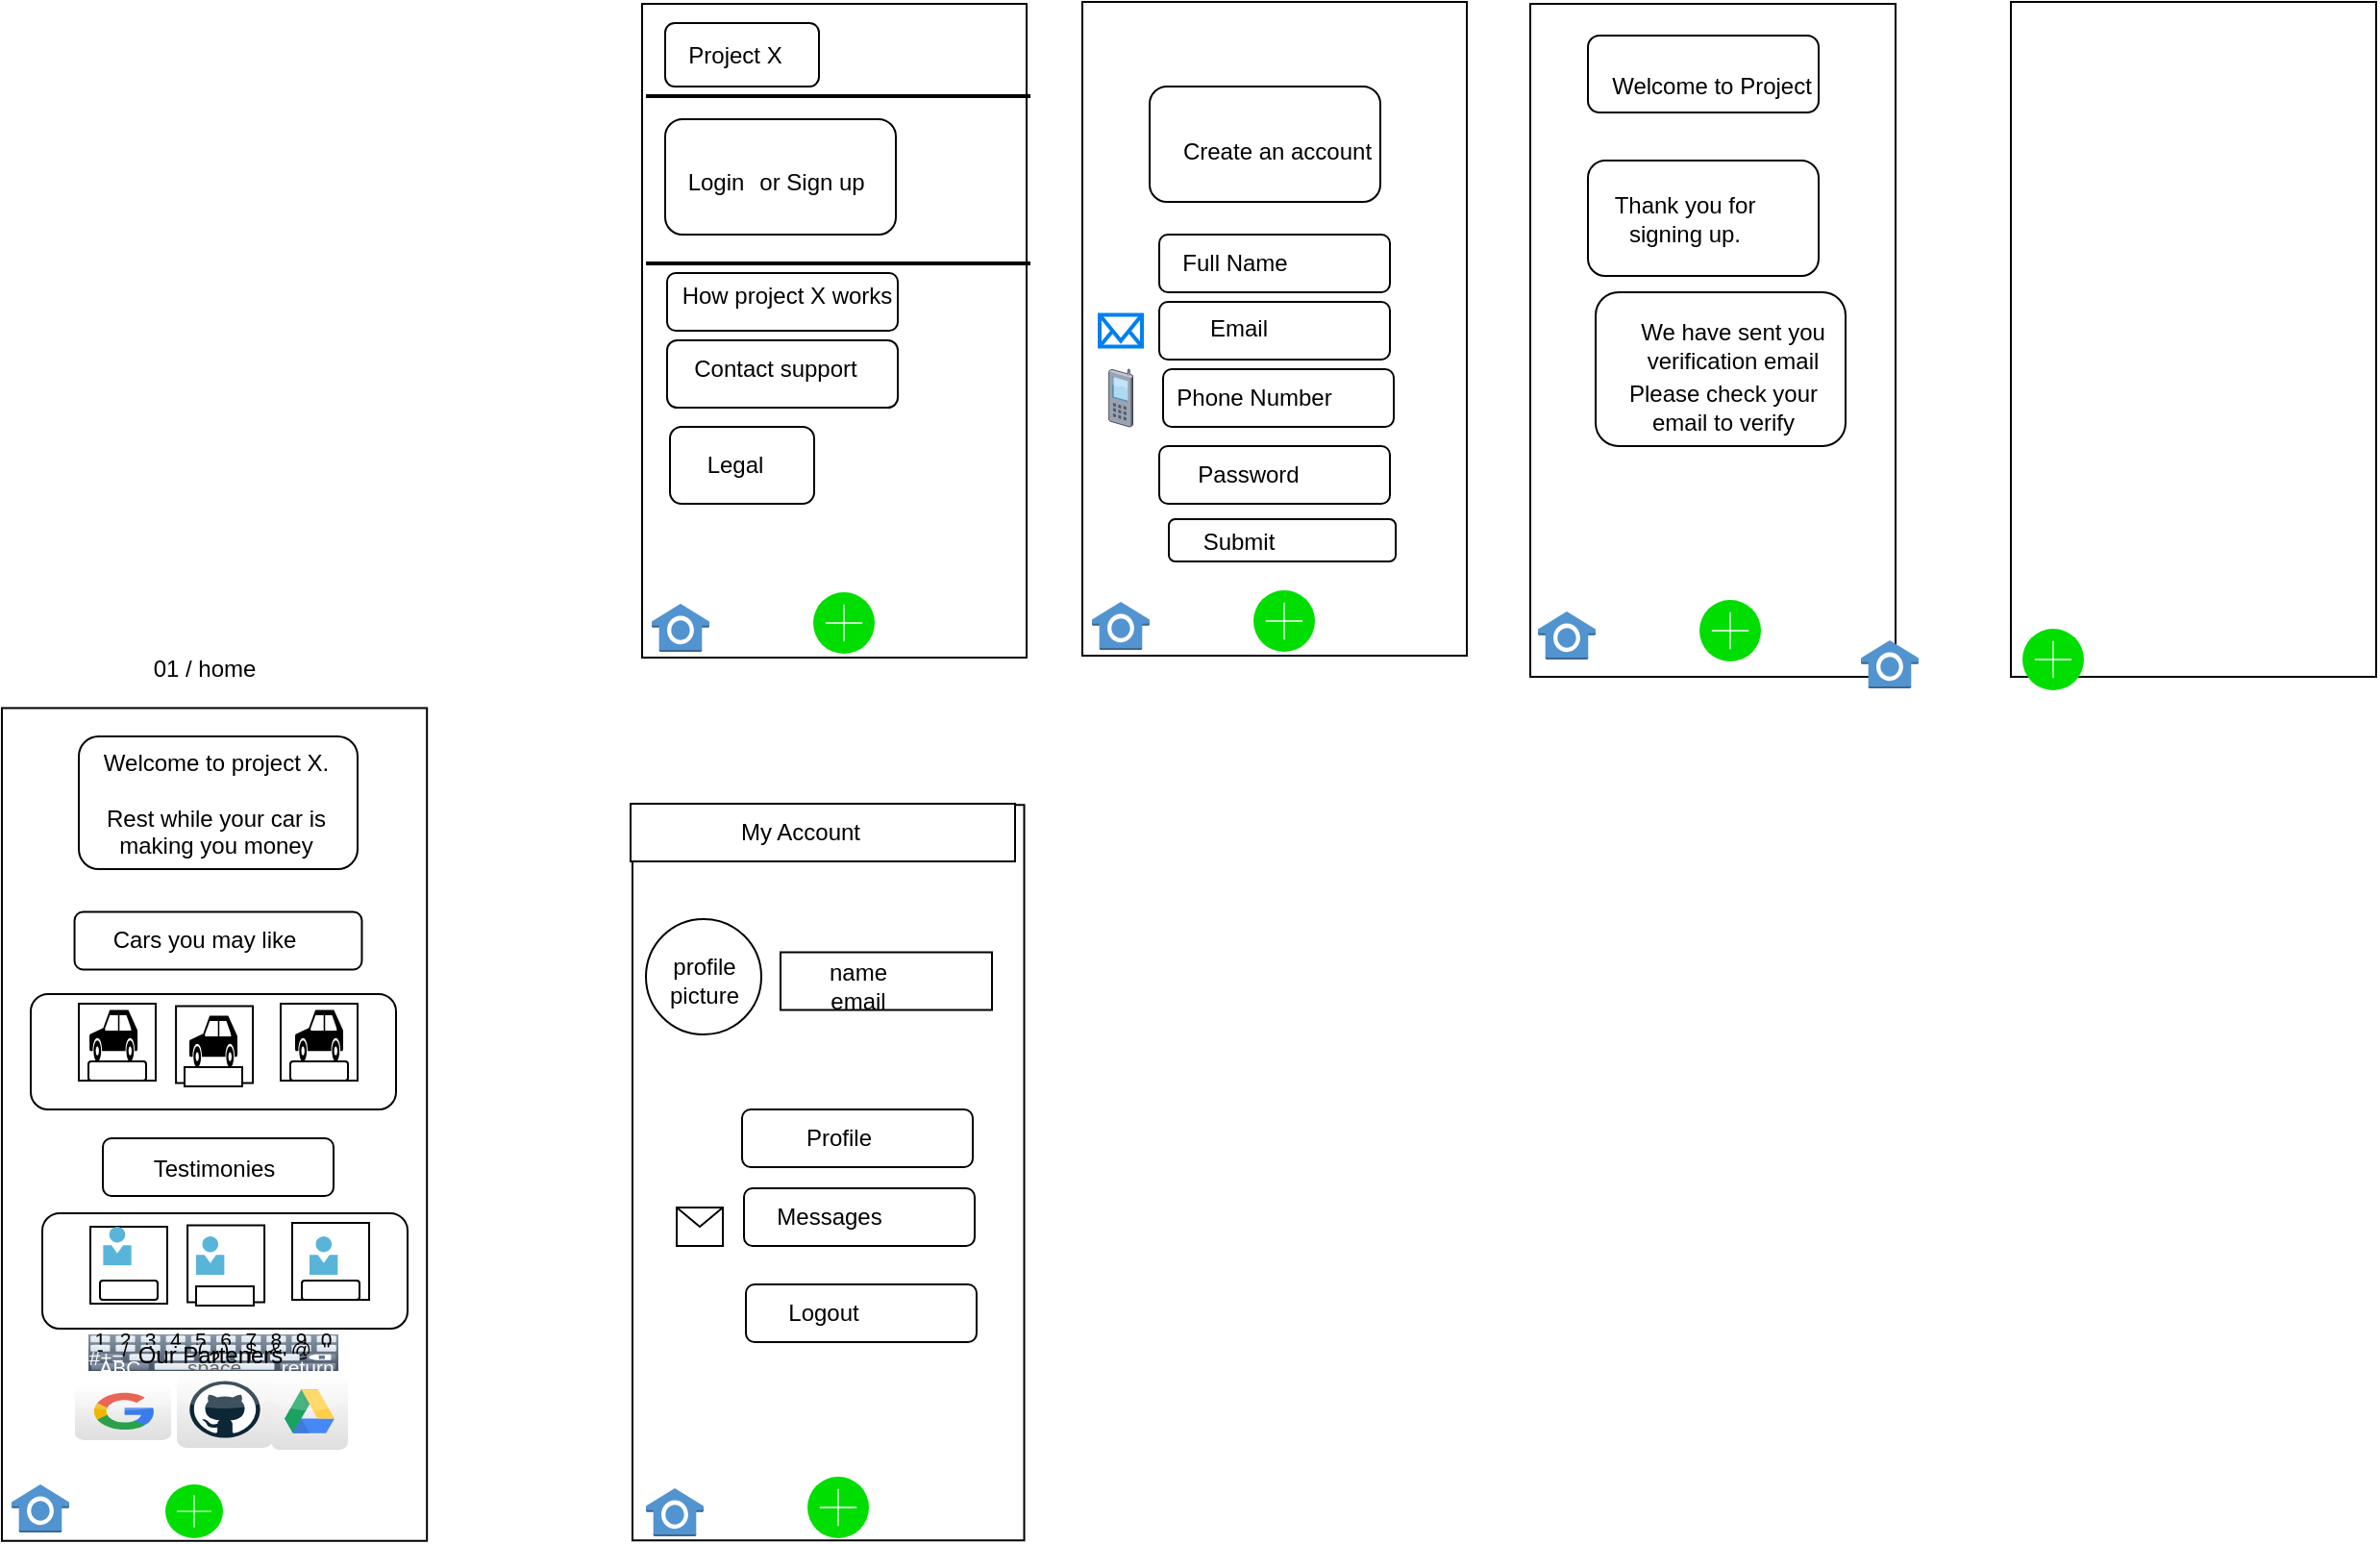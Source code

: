 <mxfile version="14.1.3" type="github"><diagram id="MiHdG6kOTSJydrFhY64F" name="Page-1"><mxGraphModel dx="868" dy="1555" grid="1" gridSize="10" guides="1" tooltips="1" connect="1" arrows="1" fold="1" page="1" pageScale="1" pageWidth="850" pageHeight="1100" math="0" shadow="0"><root><mxCell id="0"/><mxCell id="1" parent="0"/><mxCell id="eK57lRm6cOHZw8kiaRh1-2" value="" style="rounded=0;whiteSpace=wrap;html=1;rotation=90;" vertex="1" parent="1"><mxGeometry x="-71.02" y="112.26" width="433.12" height="221.1" as="geometry"/></mxCell><mxCell id="eK57lRm6cOHZw8kiaRh1-9" value="" style="rounded=0;whiteSpace=wrap;html=1;rotation=90;" vertex="1" parent="1"><mxGeometry x="273.63" y="146" width="382.5" height="203.75" as="geometry"/></mxCell><mxCell id="eK57lRm6cOHZw8kiaRh1-11" value="" style="ellipse;whiteSpace=wrap;html=1;aspect=fixed;" vertex="1" parent="1"><mxGeometry x="370" y="116" width="60" height="60" as="geometry"/></mxCell><mxCell id="eK57lRm6cOHZw8kiaRh1-12" value="" style="rounded=0;whiteSpace=wrap;html=1;" vertex="1" parent="1"><mxGeometry x="440" y="133.26" width="110" height="30" as="geometry"/></mxCell><mxCell id="eK57lRm6cOHZw8kiaRh1-14" value="&lt;div&gt;name&lt;/div&gt;&lt;div&gt;email&lt;br&gt;&lt;/div&gt;" style="text;html=1;resizable=0;autosize=1;align=center;verticalAlign=middle;points=[];fillColor=none;strokeColor=none;rounded=0;" vertex="1" parent="1"><mxGeometry x="455" y="136.26" width="50" height="30" as="geometry"/></mxCell><mxCell id="eK57lRm6cOHZw8kiaRh1-15" value="&lt;div&gt;profile&lt;/div&gt;&lt;div&gt;picture&lt;br&gt;&lt;/div&gt;" style="text;html=1;resizable=0;autosize=1;align=center;verticalAlign=middle;points=[];fillColor=none;strokeColor=none;rounded=0;" vertex="1" parent="1"><mxGeometry x="375" y="133.26" width="50" height="30" as="geometry"/></mxCell><mxCell id="eK57lRm6cOHZw8kiaRh1-19" value="" style="html=1;verticalLabelPosition=bottom;labelBackgroundColor=#ffffff;verticalAlign=top;shadow=0;dashed=0;strokeWidth=2;shape=mxgraph.ios7.misc.add;fillColor=#00dd00;strokeColor=#ffffff;" vertex="1" parent="1"><mxGeometry x="454" y="406" width="32" height="32" as="geometry"/></mxCell><mxCell id="eK57lRm6cOHZw8kiaRh1-22" value="" style="shape=image;html=1;verticalAlign=top;verticalLabelPosition=bottom;labelBackgroundColor=#ffffff;imageAspect=0;aspect=fixed;image=https://cdn4.iconfinder.com/data/icons/music-ui-solid-24px/24/user_account_profile-2-128.png" vertex="1" parent="1"><mxGeometry x="529" y="405" width="32" height="32" as="geometry"/></mxCell><mxCell id="eK57lRm6cOHZw8kiaRh1-23" value="" style="shape=image;html=1;verticalAlign=top;verticalLabelPosition=bottom;labelBackgroundColor=#ffffff;imageAspect=0;aspect=fixed;image=https://cdn0.iconfinder.com/data/icons/google-material-design-3-0/48/ic_account_circle_48px-128.png" vertex="1" parent="1"><mxGeometry x="380" y="211" width="33" height="33" as="geometry"/></mxCell><mxCell id="eK57lRm6cOHZw8kiaRh1-24" value="" style="rounded=1;whiteSpace=wrap;html=1;" vertex="1" parent="1"><mxGeometry x="420" y="215" width="120" height="30" as="geometry"/></mxCell><mxCell id="eK57lRm6cOHZw8kiaRh1-25" value="" style="shape=message;html=1;whiteSpace=wrap;html=1;outlineConnect=0;" vertex="1" parent="1"><mxGeometry x="386" y="266" width="24" height="20" as="geometry"/></mxCell><mxCell id="eK57lRm6cOHZw8kiaRh1-27" value="" style="rounded=1;whiteSpace=wrap;html=1;" vertex="1" parent="1"><mxGeometry x="421" y="256" width="120" height="30" as="geometry"/></mxCell><mxCell id="eK57lRm6cOHZw8kiaRh1-28" value="" style="shape=image;html=1;verticalAlign=top;verticalLabelPosition=bottom;labelBackgroundColor=#ffffff;imageAspect=0;aspect=fixed;image=https://cdn3.iconfinder.com/data/icons/UltimateGnome/128x128/apps/gnome-session-logout.png" vertex="1" parent="1"><mxGeometry x="386" y="306" width="30" height="30" as="geometry"/></mxCell><mxCell id="eK57lRm6cOHZw8kiaRh1-29" value="" style="rounded=1;whiteSpace=wrap;html=1;" vertex="1" parent="1"><mxGeometry x="422" y="306" width="120" height="30" as="geometry"/></mxCell><mxCell id="eK57lRm6cOHZw8kiaRh1-30" value="" style="rounded=0;whiteSpace=wrap;html=1;" vertex="1" parent="1"><mxGeometry x="362" y="56" width="200" height="30" as="geometry"/></mxCell><mxCell id="eK57lRm6cOHZw8kiaRh1-31" value="My Account" style="text;html=1;resizable=0;autosize=1;align=center;verticalAlign=middle;points=[];fillColor=none;strokeColor=none;rounded=0;" vertex="1" parent="1"><mxGeometry x="410" y="61" width="80" height="20" as="geometry"/></mxCell><mxCell id="eK57lRm6cOHZw8kiaRh1-32" value="Profile" style="text;html=1;resizable=0;autosize=1;align=center;verticalAlign=middle;points=[];fillColor=none;strokeColor=none;rounded=0;" vertex="1" parent="1"><mxGeometry x="445" y="220" width="50" height="20" as="geometry"/></mxCell><mxCell id="eK57lRm6cOHZw8kiaRh1-33" value="Messages" style="text;html=1;resizable=0;autosize=1;align=center;verticalAlign=middle;points=[];fillColor=none;strokeColor=none;rounded=0;" vertex="1" parent="1"><mxGeometry x="430" y="261" width="70" height="20" as="geometry"/></mxCell><mxCell id="eK57lRm6cOHZw8kiaRh1-34" value="Logout" style="text;html=1;resizable=0;autosize=1;align=center;verticalAlign=middle;points=[];fillColor=none;strokeColor=none;rounded=0;" vertex="1" parent="1"><mxGeometry x="437" y="311" width="50" height="20" as="geometry"/></mxCell><mxCell id="eK57lRm6cOHZw8kiaRh1-35" value="" style="outlineConnect=0;dashed=0;verticalLabelPosition=bottom;verticalAlign=top;align=center;html=1;shape=mxgraph.aws3.alexa_smart_home_skill;fillColor=#5294CF;gradientColor=none;" vertex="1" parent="1"><mxGeometry x="40" y="410" width="30" height="25" as="geometry"/></mxCell><mxCell id="eK57lRm6cOHZw8kiaRh1-36" value="" style="html=1;verticalLabelPosition=bottom;labelBackgroundColor=#ffffff;verticalAlign=top;shadow=0;dashed=0;strokeWidth=2;shape=mxgraph.ios7.misc.add;fillColor=#00dd00;strokeColor=#ffffff;" vertex="1" parent="1"><mxGeometry x="120" y="410" width="30" height="28" as="geometry"/></mxCell><mxCell id="eK57lRm6cOHZw8kiaRh1-37" value="" style="shape=image;html=1;verticalAlign=top;verticalLabelPosition=bottom;labelBackgroundColor=#ffffff;imageAspect=0;aspect=fixed;image=https://cdn4.iconfinder.com/data/icons/music-ui-solid-24px/24/user_account_profile-2-128.png" vertex="1" parent="1"><mxGeometry x="210" y="410" width="30" height="30" as="geometry"/></mxCell><mxCell id="eK57lRm6cOHZw8kiaRh1-39" value="" style="rounded=1;whiteSpace=wrap;html=1;" vertex="1" parent="1"><mxGeometry x="75" y="21" width="145" height="69" as="geometry"/></mxCell><mxCell id="eK57lRm6cOHZw8kiaRh1-40" value="&lt;div&gt;Welcome to project X.&lt;/div&gt;&lt;div&gt;&lt;br&gt;&lt;/div&gt;&lt;div&gt;Rest while your car is &lt;br&gt;&lt;/div&gt;&lt;div&gt;making you money&lt;br&gt;&lt;/div&gt;" style="text;html=1;resizable=0;autosize=1;align=center;verticalAlign=middle;points=[];fillColor=none;strokeColor=none;rounded=0;" vertex="1" parent="1"><mxGeometry x="80.54" y="25.5" width="130" height="60" as="geometry"/></mxCell><mxCell id="eK57lRm6cOHZw8kiaRh1-41" value="" style="rounded=1;whiteSpace=wrap;html=1;" vertex="1" parent="1"><mxGeometry x="72.77" y="112.26" width="149.46" height="30" as="geometry"/></mxCell><mxCell id="eK57lRm6cOHZw8kiaRh1-42" value="Cars you may like" style="text;html=1;resizable=0;autosize=1;align=center;verticalAlign=middle;points=[];fillColor=none;strokeColor=none;rounded=0;" vertex="1" parent="1"><mxGeometry x="85" y="117.26" width="110" height="20" as="geometry"/></mxCell><mxCell id="eK57lRm6cOHZw8kiaRh1-48" value="" style="rounded=1;whiteSpace=wrap;html=1;" vertex="1" parent="1"><mxGeometry x="50" y="155" width="190" height="60" as="geometry"/></mxCell><mxCell id="eK57lRm6cOHZw8kiaRh1-50" value="" style="whiteSpace=wrap;html=1;aspect=fixed;" vertex="1" parent="1"><mxGeometry x="75" y="160" width="40" height="40" as="geometry"/></mxCell><mxCell id="eK57lRm6cOHZw8kiaRh1-51" value="" style="whiteSpace=wrap;html=1;aspect=fixed;" vertex="1" parent="1"><mxGeometry x="180" y="160" width="40" height="40" as="geometry"/></mxCell><mxCell id="eK57lRm6cOHZw8kiaRh1-52" value="" style="whiteSpace=wrap;html=1;aspect=fixed;" vertex="1" parent="1"><mxGeometry x="125.54" y="161.26" width="40" height="40" as="geometry"/></mxCell><mxCell id="eK57lRm6cOHZw8kiaRh1-53" value="" style="rounded=1;whiteSpace=wrap;html=1;" vertex="1" parent="1"><mxGeometry x="87.5" y="230" width="120" height="30" as="geometry"/></mxCell><mxCell id="eK57lRm6cOHZw8kiaRh1-54" value="Testimonies" style="text;html=1;resizable=0;autosize=1;align=center;verticalAlign=middle;points=[];fillColor=none;strokeColor=none;rounded=0;" vertex="1" parent="1"><mxGeometry x="105" y="236" width="80" height="20" as="geometry"/></mxCell><mxCell id="eK57lRm6cOHZw8kiaRh1-55" value="" style="shape=mxgraph.signs.transportation.car_3;html=1;pointerEvents=1;fillColor=#000000;strokeColor=none;verticalLabelPosition=bottom;verticalAlign=top;align=center;" vertex="1" parent="1"><mxGeometry x="80.54" y="163.26" width="25" height="26.74" as="geometry"/></mxCell><mxCell id="eK57lRm6cOHZw8kiaRh1-56" value="" style="shape=mxgraph.signs.transportation.car_3;html=1;pointerEvents=1;fillColor=#000000;strokeColor=none;verticalLabelPosition=bottom;verticalAlign=top;align=center;" vertex="1" parent="1"><mxGeometry x="132.5" y="166.26" width="25" height="26.74" as="geometry"/></mxCell><mxCell id="eK57lRm6cOHZw8kiaRh1-57" value="" style="shape=mxgraph.signs.transportation.car_3;html=1;pointerEvents=1;fillColor=#000000;strokeColor=none;verticalLabelPosition=bottom;verticalAlign=top;align=center;" vertex="1" parent="1"><mxGeometry x="187.5" y="163.26" width="25" height="26.74" as="geometry"/></mxCell><mxCell id="eK57lRm6cOHZw8kiaRh1-58" value="" style="rounded=1;whiteSpace=wrap;html=1;" vertex="1" parent="1"><mxGeometry x="80" y="190" width="30" height="10" as="geometry"/></mxCell><mxCell id="eK57lRm6cOHZw8kiaRh1-59" value="" style="rounded=1;whiteSpace=wrap;html=1;arcSize=0;" vertex="1" parent="1"><mxGeometry x="130" y="193" width="30" height="10" as="geometry"/></mxCell><mxCell id="eK57lRm6cOHZw8kiaRh1-60" value="" style="rounded=1;whiteSpace=wrap;html=1;" vertex="1" parent="1"><mxGeometry x="185" y="190" width="30" height="10" as="geometry"/></mxCell><mxCell id="eK57lRm6cOHZw8kiaRh1-61" value="" style="rounded=1;whiteSpace=wrap;html=1;" vertex="1" parent="1"><mxGeometry x="56" y="269" width="190" height="60" as="geometry"/></mxCell><mxCell id="eK57lRm6cOHZw8kiaRh1-62" value="" style="whiteSpace=wrap;html=1;aspect=fixed;" vertex="1" parent="1"><mxGeometry x="81" y="276" width="40" height="40" as="geometry"/></mxCell><mxCell id="eK57lRm6cOHZw8kiaRh1-63" value="" style="whiteSpace=wrap;html=1;aspect=fixed;" vertex="1" parent="1"><mxGeometry x="186" y="274" width="40" height="40" as="geometry"/></mxCell><mxCell id="eK57lRm6cOHZw8kiaRh1-64" value="" style="whiteSpace=wrap;html=1;aspect=fixed;" vertex="1" parent="1"><mxGeometry x="131.54" y="275.26" width="40" height="40" as="geometry"/></mxCell><mxCell id="eK57lRm6cOHZw8kiaRh1-68" value="" style="rounded=1;whiteSpace=wrap;html=1;" vertex="1" parent="1"><mxGeometry x="86" y="304" width="30" height="10" as="geometry"/></mxCell><mxCell id="eK57lRm6cOHZw8kiaRh1-69" value="" style="rounded=1;whiteSpace=wrap;html=1;arcSize=0;" vertex="1" parent="1"><mxGeometry x="136" y="307" width="30" height="10" as="geometry"/></mxCell><mxCell id="eK57lRm6cOHZw8kiaRh1-70" value="" style="rounded=1;whiteSpace=wrap;html=1;" vertex="1" parent="1"><mxGeometry x="191" y="304" width="30" height="10" as="geometry"/></mxCell><mxCell id="eK57lRm6cOHZw8kiaRh1-71" value="" style="aspect=fixed;html=1;points=[];align=center;image;fontSize=12;image=img/lib/mscae/Person.svg;" vertex="1" parent="1"><mxGeometry x="87.6" y="276" width="14.8" height="20" as="geometry"/></mxCell><mxCell id="eK57lRm6cOHZw8kiaRh1-73" value="" style="aspect=fixed;html=1;points=[];align=center;image;fontSize=12;image=img/lib/mscae/Person.svg;" vertex="1" parent="1"><mxGeometry x="136" y="281" width="14.8" height="20" as="geometry"/></mxCell><mxCell id="eK57lRm6cOHZw8kiaRh1-74" value="" style="aspect=fixed;html=1;points=[];align=center;image;fontSize=12;image=img/lib/mscae/Person.svg;" vertex="1" parent="1"><mxGeometry x="195" y="281" width="14.8" height="20" as="geometry"/></mxCell><mxCell id="eK57lRm6cOHZw8kiaRh1-75" value="" style="verticalLabelPosition=bottom;verticalAlign=top;html=1;shadow=0;dashed=0;strokeWidth=1;shape=mxgraph.ios.iKeybNumb;" vertex="1" parent="1"><mxGeometry x="80" y="332" width="130" height="19" as="geometry"/></mxCell><mxCell id="eK57lRm6cOHZw8kiaRh1-76" value="Our Parteners" style="text;html=1;resizable=0;autosize=1;align=center;verticalAlign=middle;points=[];fillColor=none;strokeColor=none;rounded=0;" vertex="1" parent="1"><mxGeometry x="98.4" y="333.36" width="90" height="20" as="geometry"/></mxCell><mxCell id="eK57lRm6cOHZw8kiaRh1-77" value="" style="dashed=0;outlineConnect=0;html=1;align=center;labelPosition=center;verticalLabelPosition=bottom;verticalAlign=top;shape=mxgraph.webicons.google;gradientColor=#DFDEDE" vertex="1" parent="1"><mxGeometry x="73" y="357" width="50" height="30" as="geometry"/></mxCell><mxCell id="eK57lRm6cOHZw8kiaRh1-78" value="" style="dashed=0;outlineConnect=0;html=1;align=center;labelPosition=center;verticalLabelPosition=bottom;verticalAlign=top;shape=mxgraph.webicons.google_drive;gradientColor=#DFDEDE" vertex="1" parent="1"><mxGeometry x="175" y="352" width="40" height="40" as="geometry"/></mxCell><mxCell id="eK57lRm6cOHZw8kiaRh1-79" value="" style="dashed=0;outlineConnect=0;html=1;align=center;labelPosition=center;verticalLabelPosition=bottom;verticalAlign=top;shape=mxgraph.webicons.github;gradientColor=#DFDEDE" vertex="1" parent="1"><mxGeometry x="126" y="351" width="50" height="40" as="geometry"/></mxCell><mxCell id="eK57lRm6cOHZw8kiaRh1-80" value="" style="outlineConnect=0;dashed=0;verticalLabelPosition=bottom;verticalAlign=top;align=center;html=1;shape=mxgraph.aws3.alexa_smart_home_skill;fillColor=#5294CF;gradientColor=none;" vertex="1" parent="1"><mxGeometry x="370" y="412" width="30" height="25" as="geometry"/></mxCell><mxCell id="eK57lRm6cOHZw8kiaRh1-81" value="" style="rounded=0;whiteSpace=wrap;html=1;" vertex="1" parent="1"><mxGeometry x="368" y="-360" width="200" height="340" as="geometry"/></mxCell><mxCell id="eK57lRm6cOHZw8kiaRh1-82" value="" style="html=1;verticalLabelPosition=bottom;labelBackgroundColor=#ffffff;verticalAlign=top;shadow=0;dashed=0;strokeWidth=2;shape=mxgraph.ios7.misc.add;fillColor=#00dd00;strokeColor=#ffffff;" vertex="1" parent="1"><mxGeometry x="457" y="-54" width="32" height="32" as="geometry"/></mxCell><mxCell id="eK57lRm6cOHZw8kiaRh1-83" value="" style="shape=image;html=1;verticalAlign=top;verticalLabelPosition=bottom;labelBackgroundColor=#ffffff;imageAspect=0;aspect=fixed;image=https://cdn4.iconfinder.com/data/icons/music-ui-solid-24px/24/user_account_profile-2-128.png" vertex="1" parent="1"><mxGeometry x="532" y="-55" width="32" height="32" as="geometry"/></mxCell><mxCell id="eK57lRm6cOHZw8kiaRh1-84" value="" style="outlineConnect=0;dashed=0;verticalLabelPosition=bottom;verticalAlign=top;align=center;html=1;shape=mxgraph.aws3.alexa_smart_home_skill;fillColor=#5294CF;gradientColor=none;" vertex="1" parent="1"><mxGeometry x="373" y="-48" width="30" height="25" as="geometry"/></mxCell><mxCell id="eK57lRm6cOHZw8kiaRh1-85" value="" style="rounded=1;whiteSpace=wrap;html=1;" vertex="1" parent="1"><mxGeometry x="380" y="-300" width="120" height="60" as="geometry"/></mxCell><mxCell id="eK57lRm6cOHZw8kiaRh1-88" value="" style="rounded=0;whiteSpace=wrap;html=1;" vertex="1" parent="1"><mxGeometry x="597" y="-361" width="200" height="340" as="geometry"/></mxCell><mxCell id="eK57lRm6cOHZw8kiaRh1-89" value="" style="html=1;verticalLabelPosition=bottom;labelBackgroundColor=#ffffff;verticalAlign=top;shadow=0;dashed=0;strokeWidth=2;shape=mxgraph.ios7.misc.add;fillColor=#00dd00;strokeColor=#ffffff;" vertex="1" parent="1"><mxGeometry x="686" y="-55" width="32" height="32" as="geometry"/></mxCell><mxCell id="eK57lRm6cOHZw8kiaRh1-90" value="" style="shape=image;html=1;verticalAlign=top;verticalLabelPosition=bottom;labelBackgroundColor=#ffffff;imageAspect=0;aspect=fixed;image=https://cdn4.iconfinder.com/data/icons/music-ui-solid-24px/24/user_account_profile-2-128.png" vertex="1" parent="1"><mxGeometry x="761" y="-56" width="32" height="32" as="geometry"/></mxCell><mxCell id="eK57lRm6cOHZw8kiaRh1-91" value="" style="outlineConnect=0;dashed=0;verticalLabelPosition=bottom;verticalAlign=top;align=center;html=1;shape=mxgraph.aws3.alexa_smart_home_skill;fillColor=#5294CF;gradientColor=none;" vertex="1" parent="1"><mxGeometry x="602" y="-49" width="30" height="25" as="geometry"/></mxCell><mxCell id="eK57lRm6cOHZw8kiaRh1-92" value="" style="rounded=1;whiteSpace=wrap;html=1;" vertex="1" parent="1"><mxGeometry x="632" y="-317" width="120" height="60" as="geometry"/></mxCell><mxCell id="eK57lRm6cOHZw8kiaRh1-93" value="Create an account" style="text;html=1;resizable=0;autosize=1;align=center;verticalAlign=middle;points=[];fillColor=none;strokeColor=none;rounded=0;" vertex="1" parent="1"><mxGeometry x="638" y="-293" width="120" height="20" as="geometry"/></mxCell><mxCell id="eK57lRm6cOHZw8kiaRh1-94" value="" style="rounded=1;whiteSpace=wrap;html=1;" vertex="1" parent="1"><mxGeometry x="637" y="-240" width="120" height="30" as="geometry"/></mxCell><mxCell id="eK57lRm6cOHZw8kiaRh1-95" value="" style="rounded=1;whiteSpace=wrap;html=1;" vertex="1" parent="1"><mxGeometry x="637" y="-205" width="120" height="30" as="geometry"/></mxCell><mxCell id="eK57lRm6cOHZw8kiaRh1-96" value="" style="rounded=1;whiteSpace=wrap;html=1;" vertex="1" parent="1"><mxGeometry x="639" y="-170" width="120" height="30" as="geometry"/></mxCell><mxCell id="eK57lRm6cOHZw8kiaRh1-97" value="" style="rounded=1;whiteSpace=wrap;html=1;" vertex="1" parent="1"><mxGeometry x="637" y="-130" width="120" height="30" as="geometry"/></mxCell><mxCell id="eK57lRm6cOHZw8kiaRh1-98" value="" style="shape=image;html=1;verticalAlign=top;verticalLabelPosition=bottom;labelBackgroundColor=#ffffff;imageAspect=0;aspect=fixed;image=https://cdn0.iconfinder.com/data/icons/round-ui-icons/128/tick_red.png" vertex="1" parent="1"><mxGeometry x="614" y="-90" width="26" height="26" as="geometry"/></mxCell><mxCell id="eK57lRm6cOHZw8kiaRh1-99" value="" style="rounded=1;whiteSpace=wrap;html=1;" vertex="1" parent="1"><mxGeometry x="642" y="-92" width="118" height="22" as="geometry"/></mxCell><mxCell id="eK57lRm6cOHZw8kiaRh1-100" value="" style="shape=image;html=1;verticalAlign=top;verticalLabelPosition=bottom;labelBackgroundColor=#ffffff;imageAspect=0;aspect=fixed;image=https://cdn0.iconfinder.com/data/icons/simpline-mix/64/simpline_27-128.png" vertex="1" parent="1"><mxGeometry x="602" y="-240" width="30" height="30" as="geometry"/></mxCell><mxCell id="eK57lRm6cOHZw8kiaRh1-101" value="" style="html=1;verticalLabelPosition=bottom;align=center;labelBackgroundColor=#ffffff;verticalAlign=top;strokeWidth=2;strokeColor=#0080F0;shadow=0;dashed=0;shape=mxgraph.ios7.icons.mail;" vertex="1" parent="1"><mxGeometry x="606" y="-198.25" width="22" height="16.5" as="geometry"/></mxCell><mxCell id="eK57lRm6cOHZw8kiaRh1-102" value="" style="verticalLabelPosition=bottom;aspect=fixed;html=1;verticalAlign=top;strokeColor=none;align=center;outlineConnect=0;shape=mxgraph.citrix.cell_phone;" vertex="1" parent="1"><mxGeometry x="610.75" y="-170" width="12.5" height="30" as="geometry"/></mxCell><mxCell id="eK57lRm6cOHZw8kiaRh1-103" value="" style="shape=image;html=1;verticalAlign=top;verticalLabelPosition=bottom;labelBackgroundColor=#ffffff;imageAspect=0;aspect=fixed;image=https://cdn3.iconfinder.com/data/icons/linecons-free-vector-icons-pack/32/lock-128.png" vertex="1" parent="1"><mxGeometry x="606" y="-130" width="30" height="30" as="geometry"/></mxCell><mxCell id="eK57lRm6cOHZw8kiaRh1-104" value="Full Name" style="text;html=1;resizable=0;autosize=1;align=center;verticalAlign=middle;points=[];fillColor=none;strokeColor=none;rounded=0;" vertex="1" parent="1"><mxGeometry x="641.13" y="-235" width="70" height="20" as="geometry"/></mxCell><mxCell id="eK57lRm6cOHZw8kiaRh1-105" value="Email" style="text;html=1;resizable=0;autosize=1;align=center;verticalAlign=middle;points=[];fillColor=none;strokeColor=none;rounded=0;" vertex="1" parent="1"><mxGeometry x="653.13" y="-200.75" width="50" height="20" as="geometry"/></mxCell><mxCell id="eK57lRm6cOHZw8kiaRh1-106" value="Phone Number" style="text;html=1;resizable=0;autosize=1;align=center;verticalAlign=middle;points=[];fillColor=none;strokeColor=none;rounded=0;" vertex="1" parent="1"><mxGeometry x="636" y="-165" width="100" height="20" as="geometry"/></mxCell><mxCell id="eK57lRm6cOHZw8kiaRh1-107" value="Password" style="text;html=1;resizable=0;autosize=1;align=center;verticalAlign=middle;points=[];fillColor=none;strokeColor=none;rounded=0;" vertex="1" parent="1"><mxGeometry x="648" y="-125" width="70" height="20" as="geometry"/></mxCell><mxCell id="eK57lRm6cOHZw8kiaRh1-108" value="Submit" style="text;html=1;resizable=0;autosize=1;align=center;verticalAlign=middle;points=[];fillColor=none;strokeColor=none;rounded=0;" vertex="1" parent="1"><mxGeometry x="653.13" y="-90" width="50" height="20" as="geometry"/></mxCell><mxCell id="eK57lRm6cOHZw8kiaRh1-110" value="" style="rounded=1;whiteSpace=wrap;html=1;" vertex="1" parent="1"><mxGeometry x="380" y="-350" width="80" height="33" as="geometry"/></mxCell><mxCell id="eK57lRm6cOHZw8kiaRh1-115" value="" style="line;strokeWidth=2;html=1;" vertex="1" parent="1"><mxGeometry x="370" y="-317" width="200" height="10" as="geometry"/></mxCell><mxCell id="eK57lRm6cOHZw8kiaRh1-116" value="Project X" style="text;html=1;resizable=0;autosize=1;align=center;verticalAlign=middle;points=[];fillColor=none;strokeColor=none;rounded=0;" vertex="1" parent="1"><mxGeometry x="386" y="-343.5" width="60" height="20" as="geometry"/></mxCell><mxCell id="eK57lRm6cOHZw8kiaRh1-117" value="" style="line;strokeWidth=2;html=1;" vertex="1" parent="1"><mxGeometry x="370" y="-230" width="200" height="10" as="geometry"/></mxCell><mxCell id="eK57lRm6cOHZw8kiaRh1-118" value="Login" style="text;html=1;resizable=0;autosize=1;align=center;verticalAlign=middle;points=[];fillColor=none;strokeColor=none;rounded=0;" vertex="1" parent="1"><mxGeometry x="381" y="-277" width="50" height="20" as="geometry"/></mxCell><mxCell id="eK57lRm6cOHZw8kiaRh1-119" value="or Sign up" style="text;html=1;resizable=0;autosize=1;align=center;verticalAlign=middle;points=[];fillColor=none;strokeColor=none;rounded=0;" vertex="1" parent="1"><mxGeometry x="421" y="-277" width="70" height="20" as="geometry"/></mxCell><mxCell id="eK57lRm6cOHZw8kiaRh1-121" value="" style="rounded=1;whiteSpace=wrap;html=1;" vertex="1" parent="1"><mxGeometry x="381" y="-220" width="120" height="30" as="geometry"/></mxCell><mxCell id="eK57lRm6cOHZw8kiaRh1-122" value="" style="rounded=1;whiteSpace=wrap;html=1;" vertex="1" parent="1"><mxGeometry x="381" y="-185" width="120" height="35" as="geometry"/></mxCell><mxCell id="eK57lRm6cOHZw8kiaRh1-123" value="" style="rounded=1;whiteSpace=wrap;html=1;" vertex="1" parent="1"><mxGeometry x="382.5" y="-140" width="75" height="40" as="geometry"/></mxCell><mxCell id="eK57lRm6cOHZw8kiaRh1-124" value="How project X works" style="text;html=1;resizable=0;autosize=1;align=center;verticalAlign=middle;points=[];fillColor=none;strokeColor=none;rounded=0;" vertex="1" parent="1"><mxGeometry x="378" y="-218.25" width="130" height="20" as="geometry"/></mxCell><mxCell id="eK57lRm6cOHZw8kiaRh1-125" value="Contact support" style="text;html=1;resizable=0;autosize=1;align=center;verticalAlign=middle;points=[];fillColor=none;strokeColor=none;rounded=0;" vertex="1" parent="1"><mxGeometry x="387" y="-179.75" width="100" height="20" as="geometry"/></mxCell><mxCell id="eK57lRm6cOHZw8kiaRh1-126" value="Legal" style="text;html=1;resizable=0;autosize=1;align=center;verticalAlign=middle;points=[];fillColor=none;strokeColor=none;rounded=0;" vertex="1" parent="1"><mxGeometry x="391" y="-130" width="50" height="20" as="geometry"/></mxCell><mxCell id="eK57lRm6cOHZw8kiaRh1-128" value="01 / home" style="text;html=1;resizable=0;autosize=1;align=center;verticalAlign=middle;points=[];fillColor=none;strokeColor=none;rounded=0;" vertex="1" parent="1"><mxGeometry x="105" y="-24" width="70" height="20" as="geometry"/></mxCell><mxCell id="eK57lRm6cOHZw8kiaRh1-130" value="" style="rounded=0;whiteSpace=wrap;html=1;" vertex="1" parent="1"><mxGeometry x="830" y="-360" width="190" height="350" as="geometry"/></mxCell><mxCell id="eK57lRm6cOHZw8kiaRh1-131" value="" style="rounded=1;whiteSpace=wrap;html=1;" vertex="1" parent="1"><mxGeometry x="860" y="-278.5" width="120" height="60" as="geometry"/></mxCell><mxCell id="eK57lRm6cOHZw8kiaRh1-132" value="&lt;div&gt;Thank you for &lt;br&gt;&lt;/div&gt;&lt;div&gt;signing up.&lt;br&gt;&lt;/div&gt;" style="text;html=1;resizable=0;autosize=1;align=center;verticalAlign=middle;points=[];fillColor=none;strokeColor=none;rounded=0;" vertex="1" parent="1"><mxGeometry x="865" y="-263.5" width="90" height="30" as="geometry"/></mxCell><mxCell id="eK57lRm6cOHZw8kiaRh1-133" value="" style="rounded=1;whiteSpace=wrap;html=1;" vertex="1" parent="1"><mxGeometry x="860" y="-343.5" width="120" height="40" as="geometry"/></mxCell><mxCell id="eK57lRm6cOHZw8kiaRh1-134" value="Welcome to Project" style="text;html=1;resizable=0;autosize=1;align=center;verticalAlign=middle;points=[];fillColor=none;strokeColor=none;rounded=0;" vertex="1" parent="1"><mxGeometry x="864" y="-327" width="120" height="20" as="geometry"/></mxCell><mxCell id="eK57lRm6cOHZw8kiaRh1-136" value="" style="rounded=1;whiteSpace=wrap;html=1;" vertex="1" parent="1"><mxGeometry x="864" y="-210" width="130" height="80" as="geometry"/></mxCell><mxCell id="eK57lRm6cOHZw8kiaRh1-137" value="&lt;div&gt;We have sent you&lt;/div&gt;&lt;div&gt; verification email&lt;br&gt;&lt;/div&gt;" style="text;html=1;resizable=0;autosize=1;align=center;verticalAlign=middle;points=[];fillColor=none;strokeColor=none;rounded=0;" vertex="1" parent="1"><mxGeometry x="880" y="-197.37" width="110" height="30" as="geometry"/></mxCell><mxCell id="eK57lRm6cOHZw8kiaRh1-138" value="&lt;div&gt;Please check your&lt;/div&gt;&lt;div&gt;email to verify&lt;br&gt;&lt;/div&gt;" style="text;html=1;resizable=0;autosize=1;align=center;verticalAlign=middle;points=[];fillColor=none;strokeColor=none;rounded=0;" vertex="1" parent="1"><mxGeometry x="870" y="-165" width="120" height="30" as="geometry"/></mxCell><mxCell id="eK57lRm6cOHZw8kiaRh1-142" value="" style="html=1;verticalLabelPosition=bottom;labelBackgroundColor=#ffffff;verticalAlign=top;shadow=0;dashed=0;strokeWidth=2;shape=mxgraph.ios7.misc.add;fillColor=#00dd00;strokeColor=#ffffff;" vertex="1" parent="1"><mxGeometry x="918" y="-50" width="32" height="32" as="geometry"/></mxCell><mxCell id="eK57lRm6cOHZw8kiaRh1-143" value="" style="shape=image;html=1;verticalAlign=top;verticalLabelPosition=bottom;labelBackgroundColor=#ffffff;imageAspect=0;aspect=fixed;image=https://cdn4.iconfinder.com/data/icons/music-ui-solid-24px/24/user_account_profile-2-128.png" vertex="1" parent="1"><mxGeometry x="993" y="-51" width="32" height="32" as="geometry"/></mxCell><mxCell id="eK57lRm6cOHZw8kiaRh1-144" value="" style="outlineConnect=0;dashed=0;verticalLabelPosition=bottom;verticalAlign=top;align=center;html=1;shape=mxgraph.aws3.alexa_smart_home_skill;fillColor=#5294CF;gradientColor=none;" vertex="1" parent="1"><mxGeometry x="834" y="-44" width="30" height="25" as="geometry"/></mxCell><mxCell id="eK57lRm6cOHZw8kiaRh1-145" value="" style="rounded=0;whiteSpace=wrap;html=1;" vertex="1" parent="1"><mxGeometry x="1080" y="-361" width="190" height="351" as="geometry"/></mxCell><mxCell id="eK57lRm6cOHZw8kiaRh1-146" value="" style="html=1;verticalLabelPosition=bottom;labelBackgroundColor=#ffffff;verticalAlign=top;shadow=0;dashed=0;strokeWidth=2;shape=mxgraph.ios7.misc.add;fillColor=#00dd00;strokeColor=#ffffff;" vertex="1" parent="1"><mxGeometry x="1086" y="-35" width="32" height="32" as="geometry"/></mxCell><mxCell id="eK57lRm6cOHZw8kiaRh1-147" value="" style="shape=image;html=1;verticalAlign=top;verticalLabelPosition=bottom;labelBackgroundColor=#ffffff;imageAspect=0;aspect=fixed;image=https://cdn4.iconfinder.com/data/icons/music-ui-solid-24px/24/user_account_profile-2-128.png" vertex="1" parent="1"><mxGeometry x="1161" y="-36" width="32" height="32" as="geometry"/></mxCell><mxCell id="eK57lRm6cOHZw8kiaRh1-148" value="" style="outlineConnect=0;dashed=0;verticalLabelPosition=bottom;verticalAlign=top;align=center;html=1;shape=mxgraph.aws3.alexa_smart_home_skill;fillColor=#5294CF;gradientColor=none;" vertex="1" parent="1"><mxGeometry x="1002" y="-29" width="30" height="25" as="geometry"/></mxCell></root></mxGraphModel></diagram></mxfile>